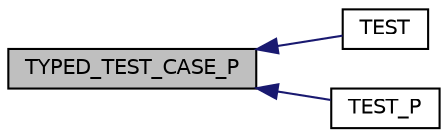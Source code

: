 digraph "TYPED_TEST_CASE_P"
{
  edge [fontname="Helvetica",fontsize="10",labelfontname="Helvetica",labelfontsize="10"];
  node [fontname="Helvetica",fontsize="10",shape=record];
  rankdir="LR";
  Node122 [label="TYPED_TEST_CASE_P",height=0.2,width=0.4,color="black", fillcolor="grey75", style="filled", fontcolor="black"];
  Node122 -> Node123 [dir="back",color="midnightblue",fontsize="10",style="solid",fontname="Helvetica"];
  Node123 [label="TEST",height=0.2,width=0.4,color="black", fillcolor="white", style="filled",URL="$de/db0/gtest__output__test___8cc.html#aca5344af5eed2eefc512c555acbe5511"];
  Node122 -> Node124 [dir="back",color="midnightblue",fontsize="10",style="solid",fontname="Helvetica"];
  Node124 [label="TEST_P",height=0.2,width=0.4,color="black", fillcolor="white", style="filled",URL="$d8/d08/gtest__xml__output__unittest___8cc.html#a45f95818a41865db8e0209f3f536fab0"];
}
